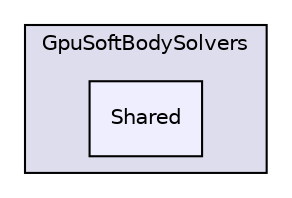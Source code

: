 digraph "bullet/bullet-2.82-r2704/src/BulletMultiThreaded/GpuSoftBodySolvers/Shared" {
  compound=true
  node [ fontsize="10", fontname="Helvetica"];
  edge [ labelfontsize="10", labelfontname="Helvetica"];
  subgraph clusterdir_78fa3e321d72f03f45b655db8f159619 {
    graph [ bgcolor="#ddddee", pencolor="black", label="GpuSoftBodySolvers" fontname="Helvetica", fontsize="10", URL="dir_78fa3e321d72f03f45b655db8f159619.html"]
  dir_7480c29d1feccd379390481b4a7566e5 [shape=box, label="Shared", style="filled", fillcolor="#eeeeff", pencolor="black", URL="dir_7480c29d1feccd379390481b4a7566e5.html"];
  }
}
